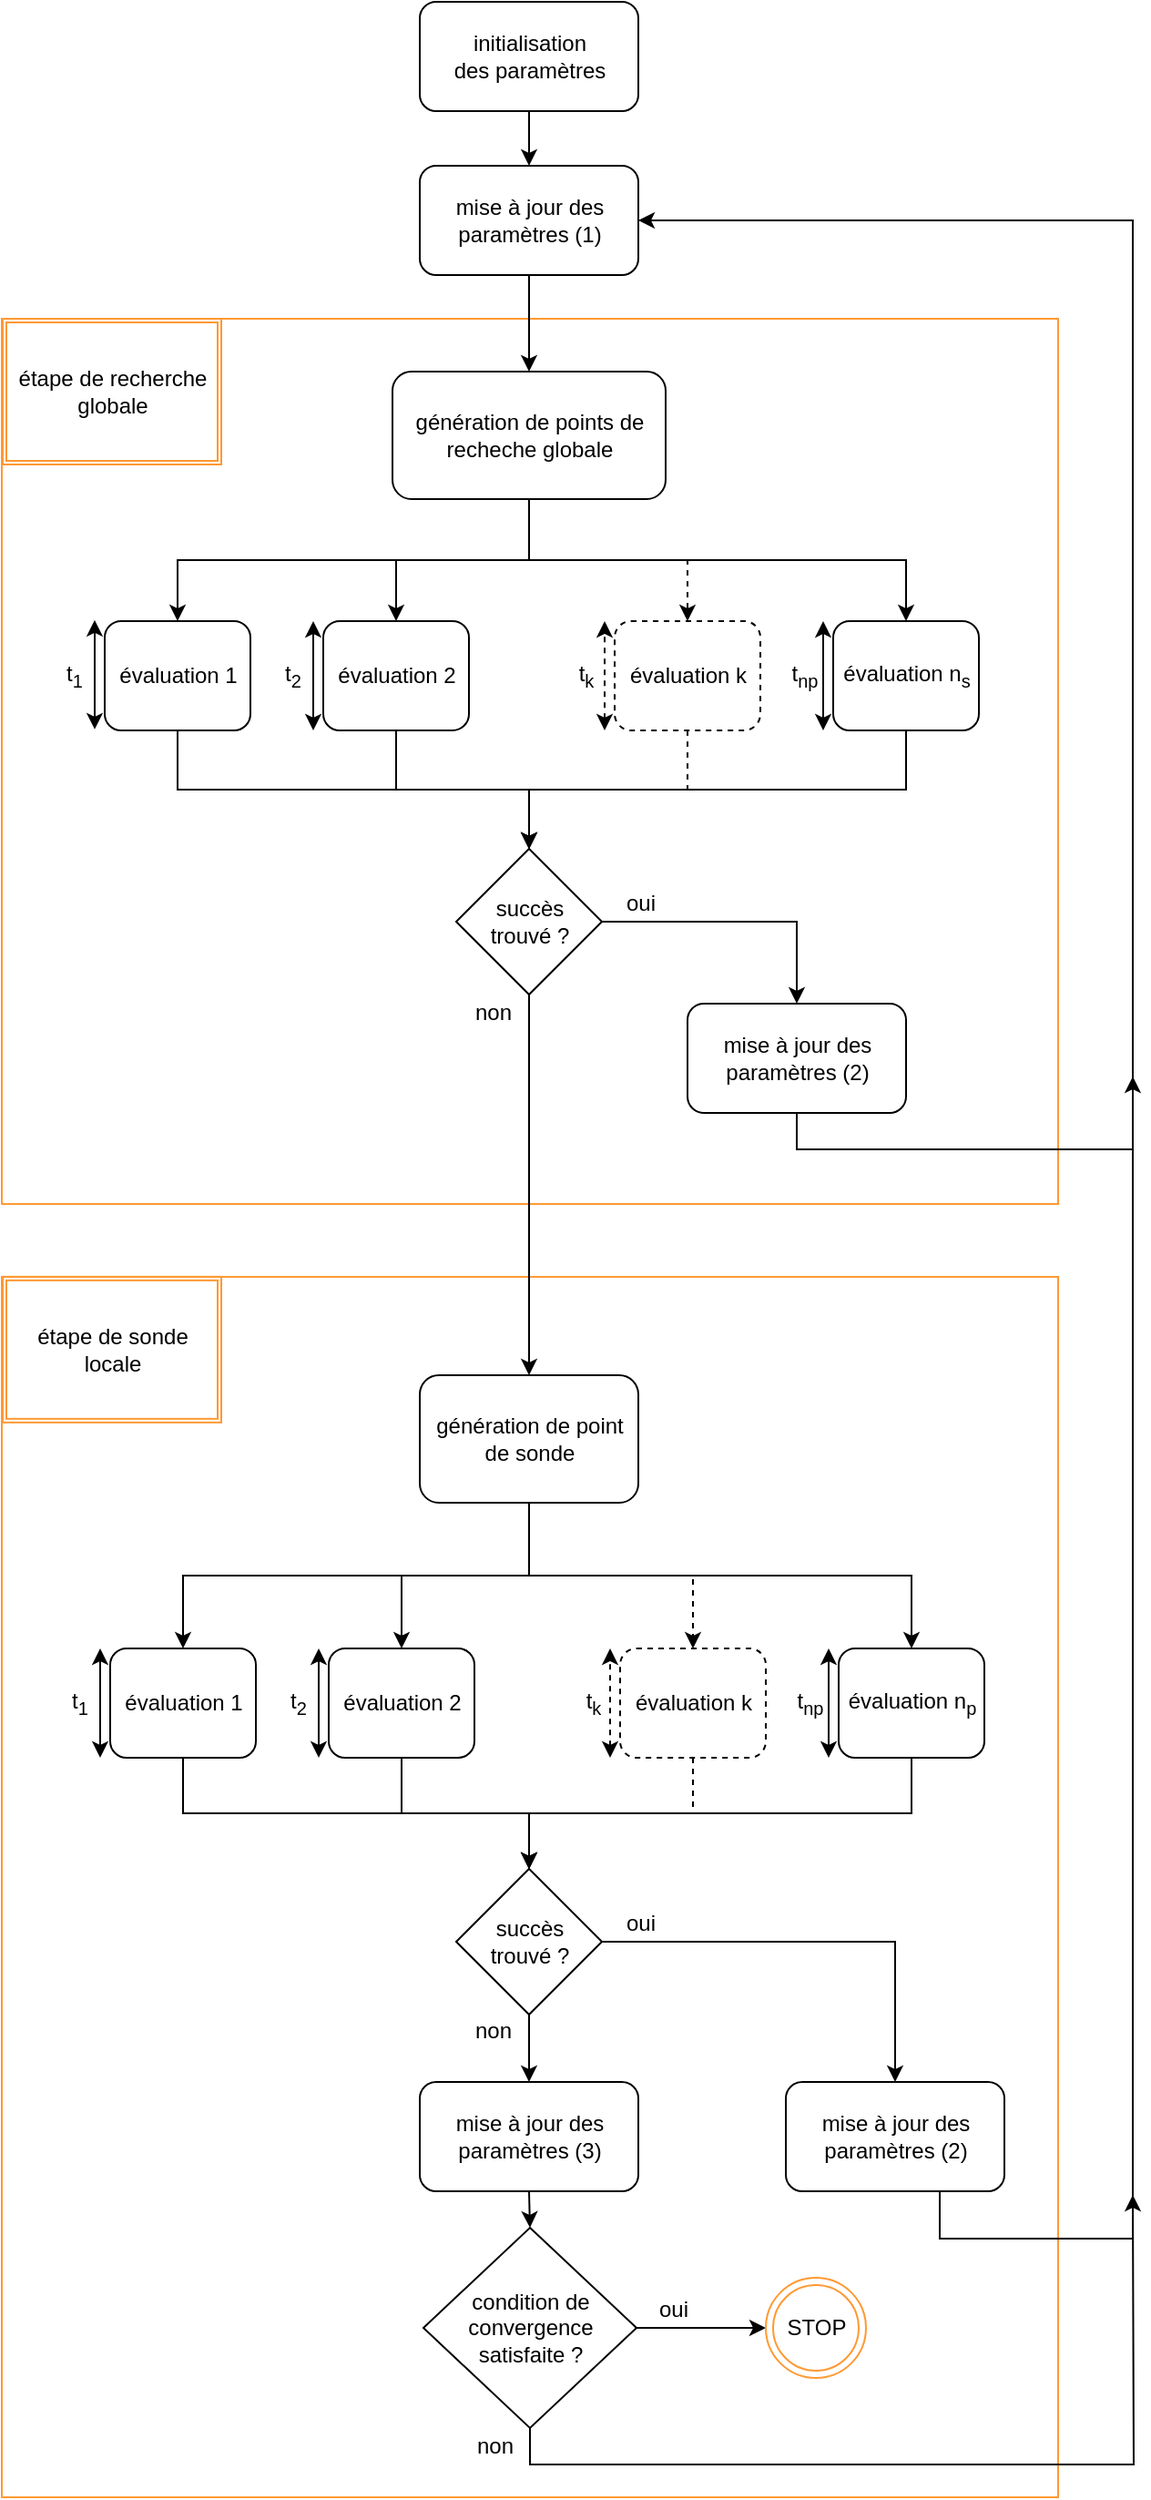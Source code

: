 <mxfile version="11.3.0" type="device" pages="1"><diagram id="hAufWcUh5G9-HBnIqHez" name="Page-1"><mxGraphModel dx="2011" dy="989" grid="1" gridSize="10" guides="1" tooltips="1" connect="1" arrows="1" fold="1" page="1" pageScale="1" pageWidth="827" pageHeight="1169" math="0" shadow="0"><root><mxCell id="0"/><mxCell id="1" parent="0"/><mxCell id="JxIJsmf_BbPx0V0OcOK_-111" value="" style="rounded=1;whiteSpace=wrap;html=1;strokeColor=#FF9933;fillColor=none;arcSize=0;" vertex="1" parent="1"><mxGeometry x="109" y="730" width="580" height="670" as="geometry"/></mxCell><mxCell id="JxIJsmf_BbPx0V0OcOK_-110" value="" style="rounded=1;whiteSpace=wrap;html=1;strokeColor=#FF9933;fillColor=none;arcSize=0;" vertex="1" parent="1"><mxGeometry x="109" y="204" width="580" height="486" as="geometry"/></mxCell><mxCell id="JxIJsmf_BbPx0V0OcOK_-3" style="edgeStyle=orthogonalEdgeStyle;rounded=0;orthogonalLoop=1;jettySize=auto;html=1;exitX=0.5;exitY=1;exitDx=0;exitDy=0;" edge="1" parent="1" source="JxIJsmf_BbPx0V0OcOK_-1" target="JxIJsmf_BbPx0V0OcOK_-2"><mxGeometry relative="1" as="geometry"/></mxCell><mxCell id="JxIJsmf_BbPx0V0OcOK_-5" style="edgeStyle=orthogonalEdgeStyle;rounded=0;orthogonalLoop=1;jettySize=auto;html=1;exitX=0.5;exitY=1;exitDx=0;exitDy=0;entryX=0.5;entryY=0;entryDx=0;entryDy=0;" edge="1" parent="1" source="JxIJsmf_BbPx0V0OcOK_-1" target="JxIJsmf_BbPx0V0OcOK_-4"><mxGeometry relative="1" as="geometry"/></mxCell><mxCell id="JxIJsmf_BbPx0V0OcOK_-7" style="edgeStyle=orthogonalEdgeStyle;rounded=0;orthogonalLoop=1;jettySize=auto;html=1;exitX=0.5;exitY=1;exitDx=0;exitDy=0;entryX=0.5;entryY=0;entryDx=0;entryDy=0;" edge="1" parent="1" source="JxIJsmf_BbPx0V0OcOK_-1" target="JxIJsmf_BbPx0V0OcOK_-6"><mxGeometry relative="1" as="geometry"/></mxCell><mxCell id="JxIJsmf_BbPx0V0OcOK_-9" style="edgeStyle=orthogonalEdgeStyle;rounded=0;orthogonalLoop=1;jettySize=auto;html=1;exitX=0.5;exitY=1;exitDx=0;exitDy=0;entryX=0.5;entryY=0;entryDx=0;entryDy=0;dashed=1;" edge="1" parent="1" source="JxIJsmf_BbPx0V0OcOK_-1" target="JxIJsmf_BbPx0V0OcOK_-8"><mxGeometry relative="1" as="geometry"/></mxCell><mxCell id="JxIJsmf_BbPx0V0OcOK_-1" value="génération de points de recheche globale" style="rounded=1;whiteSpace=wrap;html=1;" vertex="1" parent="1"><mxGeometry x="323.5" y="233" width="150" height="70" as="geometry"/></mxCell><mxCell id="JxIJsmf_BbPx0V0OcOK_-11" style="edgeStyle=orthogonalEdgeStyle;rounded=0;orthogonalLoop=1;jettySize=auto;html=1;exitX=0.5;exitY=1;exitDx=0;exitDy=0;entryX=0.5;entryY=0;entryDx=0;entryDy=0;" edge="1" parent="1" source="JxIJsmf_BbPx0V0OcOK_-2" target="JxIJsmf_BbPx0V0OcOK_-10"><mxGeometry relative="1" as="geometry"/></mxCell><mxCell id="JxIJsmf_BbPx0V0OcOK_-2" value="évaluation 1 " style="rounded=1;whiteSpace=wrap;html=1;" vertex="1" parent="1"><mxGeometry x="165.5" y="370" width="80" height="60" as="geometry"/></mxCell><mxCell id="JxIJsmf_BbPx0V0OcOK_-13" style="edgeStyle=orthogonalEdgeStyle;rounded=0;orthogonalLoop=1;jettySize=auto;html=1;exitX=0.5;exitY=1;exitDx=0;exitDy=0;entryX=0.5;entryY=0;entryDx=0;entryDy=0;" edge="1" parent="1" source="JxIJsmf_BbPx0V0OcOK_-4" target="JxIJsmf_BbPx0V0OcOK_-10"><mxGeometry relative="1" as="geometry"><mxPoint x="405.5" y="530" as="targetPoint"/></mxGeometry></mxCell><mxCell id="JxIJsmf_BbPx0V0OcOK_-4" value="évaluation 2" style="rounded=1;whiteSpace=wrap;html=1;" vertex="1" parent="1"><mxGeometry x="285.5" y="370" width="80" height="60" as="geometry"/></mxCell><mxCell id="JxIJsmf_BbPx0V0OcOK_-15" style="edgeStyle=orthogonalEdgeStyle;rounded=0;orthogonalLoop=1;jettySize=auto;html=1;exitX=0.5;exitY=1;exitDx=0;exitDy=0;entryX=0.5;entryY=0;entryDx=0;entryDy=0;" edge="1" parent="1" source="JxIJsmf_BbPx0V0OcOK_-6" target="JxIJsmf_BbPx0V0OcOK_-10"><mxGeometry relative="1" as="geometry"/></mxCell><mxCell id="JxIJsmf_BbPx0V0OcOK_-6" value="évaluation n&lt;sub&gt;s&lt;/sub&gt;" style="rounded=1;whiteSpace=wrap;html=1;" vertex="1" parent="1"><mxGeometry x="565.5" y="370" width="80" height="60" as="geometry"/></mxCell><mxCell id="JxIJsmf_BbPx0V0OcOK_-14" style="edgeStyle=orthogonalEdgeStyle;rounded=0;orthogonalLoop=1;jettySize=auto;html=1;exitX=0.5;exitY=1;exitDx=0;exitDy=0;entryX=0.5;entryY=0;entryDx=0;entryDy=0;dashed=1;" edge="1" parent="1" source="JxIJsmf_BbPx0V0OcOK_-8" target="JxIJsmf_BbPx0V0OcOK_-10"><mxGeometry relative="1" as="geometry"/></mxCell><mxCell id="JxIJsmf_BbPx0V0OcOK_-8" value="&lt;font face=&quot;Helvetica&quot;&gt;évaluation k&lt;/font&gt;" style="rounded=1;whiteSpace=wrap;html=1;dashed=1;fontFamily=latex;" vertex="1" parent="1"><mxGeometry x="445.5" y="370" width="80" height="60" as="geometry"/></mxCell><mxCell id="JxIJsmf_BbPx0V0OcOK_-26" style="edgeStyle=orthogonalEdgeStyle;rounded=0;orthogonalLoop=1;jettySize=auto;html=1;exitX=0.5;exitY=1;exitDx=0;exitDy=0;" edge="1" parent="1" source="JxIJsmf_BbPx0V0OcOK_-10" target="JxIJsmf_BbPx0V0OcOK_-21"><mxGeometry relative="1" as="geometry"/></mxCell><mxCell id="JxIJsmf_BbPx0V0OcOK_-62" style="edgeStyle=orthogonalEdgeStyle;rounded=0;orthogonalLoop=1;jettySize=auto;html=1;exitX=1;exitY=0.5;exitDx=0;exitDy=0;" edge="1" parent="1" source="JxIJsmf_BbPx0V0OcOK_-10" target="JxIJsmf_BbPx0V0OcOK_-52"><mxGeometry relative="1" as="geometry"/></mxCell><mxCell id="JxIJsmf_BbPx0V0OcOK_-10" value="&lt;div&gt;succès &lt;br&gt;&lt;/div&gt;&lt;div&gt;trouvé ?&lt;/div&gt;" style="rhombus;whiteSpace=wrap;html=1;" vertex="1" parent="1"><mxGeometry x="358.5" y="495" width="80" height="80" as="geometry"/></mxCell><mxCell id="JxIJsmf_BbPx0V0OcOK_-17" style="edgeStyle=orthogonalEdgeStyle;rounded=0;orthogonalLoop=1;jettySize=auto;html=1;exitX=0.5;exitY=1;exitDx=0;exitDy=0;" edge="1" parent="1" source="JxIJsmf_BbPx0V0OcOK_-21" target="JxIJsmf_BbPx0V0OcOK_-22"><mxGeometry relative="1" as="geometry"/></mxCell><mxCell id="JxIJsmf_BbPx0V0OcOK_-18" style="edgeStyle=orthogonalEdgeStyle;rounded=0;orthogonalLoop=1;jettySize=auto;html=1;exitX=0.5;exitY=1;exitDx=0;exitDy=0;entryX=0.5;entryY=0;entryDx=0;entryDy=0;" edge="1" parent="1" source="JxIJsmf_BbPx0V0OcOK_-21" target="JxIJsmf_BbPx0V0OcOK_-23"><mxGeometry relative="1" as="geometry"/></mxCell><mxCell id="JxIJsmf_BbPx0V0OcOK_-19" style="edgeStyle=orthogonalEdgeStyle;rounded=0;orthogonalLoop=1;jettySize=auto;html=1;exitX=0.5;exitY=1;exitDx=0;exitDy=0;entryX=0.5;entryY=0;entryDx=0;entryDy=0;" edge="1" parent="1" source="JxIJsmf_BbPx0V0OcOK_-21" target="JxIJsmf_BbPx0V0OcOK_-24"><mxGeometry relative="1" as="geometry"/></mxCell><mxCell id="JxIJsmf_BbPx0V0OcOK_-20" style="edgeStyle=orthogonalEdgeStyle;rounded=0;orthogonalLoop=1;jettySize=auto;html=1;exitX=0.5;exitY=1;exitDx=0;exitDy=0;entryX=0.5;entryY=0;entryDx=0;entryDy=0;dashed=1;" edge="1" parent="1" source="JxIJsmf_BbPx0V0OcOK_-21" target="JxIJsmf_BbPx0V0OcOK_-25"><mxGeometry relative="1" as="geometry"/></mxCell><mxCell id="JxIJsmf_BbPx0V0OcOK_-21" value="&lt;div&gt;génération de point de sonde&lt;br&gt;&lt;/div&gt;" style="rounded=1;whiteSpace=wrap;html=1;" vertex="1" parent="1"><mxGeometry x="338.5" y="784" width="120" height="70" as="geometry"/></mxCell><mxCell id="JxIJsmf_BbPx0V0OcOK_-40" style="edgeStyle=orthogonalEdgeStyle;rounded=0;orthogonalLoop=1;jettySize=auto;html=1;exitX=0.5;exitY=1;exitDx=0;exitDy=0;entryX=0.5;entryY=0;entryDx=0;entryDy=0;" edge="1" parent="1" source="JxIJsmf_BbPx0V0OcOK_-22" target="JxIJsmf_BbPx0V0OcOK_-38"><mxGeometry relative="1" as="geometry"/></mxCell><mxCell id="JxIJsmf_BbPx0V0OcOK_-22" value="évaluation 1 " style="rounded=1;whiteSpace=wrap;html=1;" vertex="1" parent="1"><mxGeometry x="168.5" y="934" width="80" height="60" as="geometry"/></mxCell><mxCell id="JxIJsmf_BbPx0V0OcOK_-41" style="edgeStyle=orthogonalEdgeStyle;rounded=0;orthogonalLoop=1;jettySize=auto;html=1;exitX=0.5;exitY=1;exitDx=0;exitDy=0;entryX=0.5;entryY=0;entryDx=0;entryDy=0;" edge="1" parent="1" source="JxIJsmf_BbPx0V0OcOK_-23" target="JxIJsmf_BbPx0V0OcOK_-38"><mxGeometry relative="1" as="geometry"><mxPoint x="395.5" y="1054" as="targetPoint"/></mxGeometry></mxCell><mxCell id="JxIJsmf_BbPx0V0OcOK_-23" value="évaluation 2" style="rounded=1;whiteSpace=wrap;html=1;" vertex="1" parent="1"><mxGeometry x="288.5" y="934" width="80" height="60" as="geometry"/></mxCell><mxCell id="JxIJsmf_BbPx0V0OcOK_-43" style="edgeStyle=orthogonalEdgeStyle;rounded=0;orthogonalLoop=1;jettySize=auto;html=1;exitX=0.5;exitY=1;exitDx=0;exitDy=0;entryX=0.5;entryY=0;entryDx=0;entryDy=0;" edge="1" parent="1" source="JxIJsmf_BbPx0V0OcOK_-24" target="JxIJsmf_BbPx0V0OcOK_-38"><mxGeometry relative="1" as="geometry"><mxPoint x="395.5" y="1054" as="targetPoint"/></mxGeometry></mxCell><mxCell id="JxIJsmf_BbPx0V0OcOK_-24" value="évaluation n&lt;sub&gt;p&lt;/sub&gt;" style="rounded=1;whiteSpace=wrap;html=1;" vertex="1" parent="1"><mxGeometry x="568.5" y="934" width="80" height="60" as="geometry"/></mxCell><mxCell id="JxIJsmf_BbPx0V0OcOK_-42" style="edgeStyle=orthogonalEdgeStyle;rounded=0;orthogonalLoop=1;jettySize=auto;html=1;exitX=0.5;exitY=1;exitDx=0;exitDy=0;entryX=0.5;entryY=0;entryDx=0;entryDy=0;dashed=1;" edge="1" parent="1" source="JxIJsmf_BbPx0V0OcOK_-25" target="JxIJsmf_BbPx0V0OcOK_-38"><mxGeometry relative="1" as="geometry"/></mxCell><mxCell id="JxIJsmf_BbPx0V0OcOK_-25" value="&lt;font face=&quot;Helvetica&quot;&gt;évaluation k&lt;/font&gt;" style="rounded=1;whiteSpace=wrap;html=1;dashed=1;fontFamily=latex;" vertex="1" parent="1"><mxGeometry x="448.5" y="934" width="80" height="60" as="geometry"/></mxCell><mxCell id="JxIJsmf_BbPx0V0OcOK_-83" style="edgeStyle=orthogonalEdgeStyle;rounded=0;orthogonalLoop=1;jettySize=auto;html=1;exitX=0.5;exitY=1;exitDx=0;exitDy=0;entryX=0.5;entryY=0;entryDx=0;entryDy=0;" edge="1" parent="1" source="JxIJsmf_BbPx0V0OcOK_-27" target="JxIJsmf_BbPx0V0OcOK_-57"><mxGeometry relative="1" as="geometry"/></mxCell><mxCell id="JxIJsmf_BbPx0V0OcOK_-27" value="&lt;div&gt;initialisation&lt;/div&gt;&lt;div&gt;des paramètres&lt;br&gt;&lt;/div&gt;" style="rounded=1;whiteSpace=wrap;html=1;" vertex="1" parent="1"><mxGeometry x="338.5" y="30" width="120" height="60" as="geometry"/></mxCell><mxCell id="JxIJsmf_BbPx0V0OcOK_-36" value="non" style="text;html=1;strokeColor=none;fillColor=none;align=center;verticalAlign=middle;whiteSpace=wrap;rounded=0;" vertex="1" parent="1"><mxGeometry x="358.5" y="575" width="40" height="20" as="geometry"/></mxCell><mxCell id="JxIJsmf_BbPx0V0OcOK_-71" style="edgeStyle=orthogonalEdgeStyle;rounded=0;orthogonalLoop=1;jettySize=auto;html=1;exitX=1;exitY=0.5;exitDx=0;exitDy=0;entryX=0.5;entryY=0;entryDx=0;entryDy=0;" edge="1" parent="1" source="JxIJsmf_BbPx0V0OcOK_-38" target="JxIJsmf_BbPx0V0OcOK_-69"><mxGeometry relative="1" as="geometry"/></mxCell><mxCell id="JxIJsmf_BbPx0V0OcOK_-72" style="edgeStyle=orthogonalEdgeStyle;rounded=0;orthogonalLoop=1;jettySize=auto;html=1;exitX=0.5;exitY=1;exitDx=0;exitDy=0;entryX=0.5;entryY=0;entryDx=0;entryDy=0;" edge="1" parent="1" source="JxIJsmf_BbPx0V0OcOK_-38" target="JxIJsmf_BbPx0V0OcOK_-51"><mxGeometry relative="1" as="geometry"/></mxCell><mxCell id="JxIJsmf_BbPx0V0OcOK_-38" value="&lt;div&gt;succès &lt;br&gt;&lt;/div&gt;&lt;div&gt;trouvé ?&lt;/div&gt;" style="rhombus;whiteSpace=wrap;html=1;" vertex="1" parent="1"><mxGeometry x="358.5" y="1055" width="80" height="80" as="geometry"/></mxCell><mxCell id="JxIJsmf_BbPx0V0OcOK_-48" value="oui" style="text;html=1;strokeColor=none;fillColor=none;align=center;verticalAlign=middle;whiteSpace=wrap;rounded=0;" vertex="1" parent="1"><mxGeometry x="439.5" y="1075" width="40" height="20" as="geometry"/></mxCell><mxCell id="JxIJsmf_BbPx0V0OcOK_-76" style="edgeStyle=orthogonalEdgeStyle;rounded=0;orthogonalLoop=1;jettySize=auto;html=1;exitX=1;exitY=0.5;exitDx=0;exitDy=0;entryX=0;entryY=0.5;entryDx=0;entryDy=0;" edge="1" parent="1" source="JxIJsmf_BbPx0V0OcOK_-50" target="JxIJsmf_BbPx0V0OcOK_-75"><mxGeometry relative="1" as="geometry"/></mxCell><mxCell id="JxIJsmf_BbPx0V0OcOK_-98" style="edgeStyle=orthogonalEdgeStyle;rounded=0;orthogonalLoop=1;jettySize=auto;html=1;exitX=0.5;exitY=1;exitDx=0;exitDy=0;" edge="1" parent="1" source="JxIJsmf_BbPx0V0OcOK_-50"><mxGeometry relative="1" as="geometry"><mxPoint x="730" y="1234" as="targetPoint"/></mxGeometry></mxCell><mxCell id="JxIJsmf_BbPx0V0OcOK_-50" value="condition de convergence satisfaite ?" style="rhombus;whiteSpace=wrap;html=1;" vertex="1" parent="1"><mxGeometry x="340.5" y="1252" width="117" height="110" as="geometry"/></mxCell><mxCell id="JxIJsmf_BbPx0V0OcOK_-77" style="edgeStyle=orthogonalEdgeStyle;rounded=0;orthogonalLoop=1;jettySize=auto;html=1;exitX=0.5;exitY=1;exitDx=0;exitDy=0;entryX=0.5;entryY=0;entryDx=0;entryDy=0;" edge="1" parent="1" source="JxIJsmf_BbPx0V0OcOK_-51" target="JxIJsmf_BbPx0V0OcOK_-50"><mxGeometry relative="1" as="geometry"/></mxCell><mxCell id="JxIJsmf_BbPx0V0OcOK_-51" value="mise à jour des paramètres (3)" style="rounded=1;whiteSpace=wrap;html=1;fillColor=none;" vertex="1" parent="1"><mxGeometry x="338.5" y="1172" width="120" height="60" as="geometry"/></mxCell><mxCell id="JxIJsmf_BbPx0V0OcOK_-88" style="edgeStyle=orthogonalEdgeStyle;rounded=0;orthogonalLoop=1;jettySize=auto;html=1;exitX=0.5;exitY=1;exitDx=0;exitDy=0;entryX=1;entryY=0.5;entryDx=0;entryDy=0;" edge="1" parent="1" source="JxIJsmf_BbPx0V0OcOK_-52" target="JxIJsmf_BbPx0V0OcOK_-57"><mxGeometry relative="1" as="geometry"><Array as="points"><mxPoint x="546" y="660"/><mxPoint x="730" y="660"/><mxPoint x="730" y="150"/></Array></mxGeometry></mxCell><mxCell id="JxIJsmf_BbPx0V0OcOK_-52" value="mise à jour des paramètres (2)" style="rounded=1;whiteSpace=wrap;html=1;fillColor=none;" vertex="1" parent="1"><mxGeometry x="485.5" y="580" width="120" height="60" as="geometry"/></mxCell><mxCell id="JxIJsmf_BbPx0V0OcOK_-59" style="edgeStyle=orthogonalEdgeStyle;rounded=0;orthogonalLoop=1;jettySize=auto;html=1;exitX=0.5;exitY=1;exitDx=0;exitDy=0;entryX=0.5;entryY=0;entryDx=0;entryDy=0;" edge="1" parent="1" source="JxIJsmf_BbPx0V0OcOK_-57" target="JxIJsmf_BbPx0V0OcOK_-1"><mxGeometry relative="1" as="geometry"/></mxCell><mxCell id="JxIJsmf_BbPx0V0OcOK_-57" value="mise à jour des paramètres (1)" style="rounded=1;whiteSpace=wrap;html=1;" vertex="1" parent="1"><mxGeometry x="338.5" y="120" width="120" height="60" as="geometry"/></mxCell><mxCell id="JxIJsmf_BbPx0V0OcOK_-67" value="oui" style="text;html=1;strokeColor=none;fillColor=none;align=center;verticalAlign=middle;whiteSpace=wrap;rounded=0;" vertex="1" parent="1"><mxGeometry x="439.5" y="515" width="40" height="20" as="geometry"/></mxCell><mxCell id="JxIJsmf_BbPx0V0OcOK_-87" style="edgeStyle=orthogonalEdgeStyle;rounded=0;orthogonalLoop=1;jettySize=auto;html=1;exitX=0.5;exitY=1;exitDx=0;exitDy=0;" edge="1" parent="1" source="JxIJsmf_BbPx0V0OcOK_-69"><mxGeometry relative="1" as="geometry"><mxPoint x="730" y="620" as="targetPoint"/><Array as="points"><mxPoint x="624" y="1258"/><mxPoint x="730" y="1258"/></Array></mxGeometry></mxCell><mxCell id="JxIJsmf_BbPx0V0OcOK_-69" value="mise à jour des paramètres (2)" style="rounded=1;whiteSpace=wrap;html=1;fillColor=none;" vertex="1" parent="1"><mxGeometry x="539.5" y="1172" width="120" height="60" as="geometry"/></mxCell><mxCell id="JxIJsmf_BbPx0V0OcOK_-73" value="non" style="text;html=1;strokeColor=none;fillColor=none;align=center;verticalAlign=middle;whiteSpace=wrap;rounded=0;" vertex="1" parent="1"><mxGeometry x="358.5" y="1134" width="40" height="20" as="geometry"/></mxCell><mxCell id="JxIJsmf_BbPx0V0OcOK_-74" value="oui" style="text;html=1;strokeColor=none;fillColor=none;align=center;verticalAlign=middle;whiteSpace=wrap;rounded=0;" vertex="1" parent="1"><mxGeometry x="457.5" y="1287" width="40" height="20" as="geometry"/></mxCell><mxCell id="JxIJsmf_BbPx0V0OcOK_-75" value="STOP" style="ellipse;shape=doubleEllipse;whiteSpace=wrap;html=1;aspect=fixed;fillColor=none;strokeColor=#FF9933;" vertex="1" parent="1"><mxGeometry x="528.5" y="1279.5" width="55" height="55" as="geometry"/></mxCell><mxCell id="JxIJsmf_BbPx0V0OcOK_-82" value="non" style="text;html=1;strokeColor=none;fillColor=none;align=center;verticalAlign=middle;whiteSpace=wrap;rounded=0;" vertex="1" parent="1"><mxGeometry x="359.5" y="1362" width="40" height="20" as="geometry"/></mxCell><mxCell id="JxIJsmf_BbPx0V0OcOK_-85" value="" style="endArrow=classic;startArrow=classic;html=1;" edge="1" parent="1"><mxGeometry width="50" height="50" relative="1" as="geometry"><mxPoint x="163" y="994" as="sourcePoint"/><mxPoint x="163" y="934" as="targetPoint"/></mxGeometry></mxCell><mxCell id="JxIJsmf_BbPx0V0OcOK_-91" value="" style="endArrow=classic;startArrow=classic;html=1;" edge="1" parent="1"><mxGeometry width="50" height="50" relative="1" as="geometry"><mxPoint x="283.0" y="994" as="sourcePoint"/><mxPoint x="283.0" y="934.0" as="targetPoint"/></mxGeometry></mxCell><mxCell id="JxIJsmf_BbPx0V0OcOK_-92" value="" style="endArrow=classic;startArrow=classic;html=1;dashed=1;" edge="1" parent="1"><mxGeometry width="50" height="50" relative="1" as="geometry"><mxPoint x="443" y="994" as="sourcePoint"/><mxPoint x="443" y="934" as="targetPoint"/></mxGeometry></mxCell><mxCell id="JxIJsmf_BbPx0V0OcOK_-93" value="" style="endArrow=classic;startArrow=classic;html=1;" edge="1" parent="1"><mxGeometry width="50" height="50" relative="1" as="geometry"><mxPoint x="563" y="994" as="sourcePoint"/><mxPoint x="563" y="934" as="targetPoint"/></mxGeometry></mxCell><mxCell id="JxIJsmf_BbPx0V0OcOK_-94" value="" style="endArrow=classic;startArrow=classic;html=1;" edge="1" parent="1"><mxGeometry width="50" height="50" relative="1" as="geometry"><mxPoint x="160" y="429.429" as="sourcePoint"/><mxPoint x="160" y="369.429" as="targetPoint"/></mxGeometry></mxCell><mxCell id="JxIJsmf_BbPx0V0OcOK_-95" value="" style="endArrow=classic;startArrow=classic;html=1;" edge="1" parent="1"><mxGeometry width="50" height="50" relative="1" as="geometry"><mxPoint x="280" y="430" as="sourcePoint"/><mxPoint x="280" y="370" as="targetPoint"/></mxGeometry></mxCell><mxCell id="JxIJsmf_BbPx0V0OcOK_-96" value="" style="endArrow=classic;startArrow=classic;html=1;dashed=1;" edge="1" parent="1"><mxGeometry width="50" height="50" relative="1" as="geometry"><mxPoint x="440" y="430" as="sourcePoint"/><mxPoint x="440" y="370" as="targetPoint"/></mxGeometry></mxCell><mxCell id="JxIJsmf_BbPx0V0OcOK_-97" value="" style="endArrow=classic;startArrow=classic;html=1;" edge="1" parent="1"><mxGeometry width="50" height="50" relative="1" as="geometry"><mxPoint x="560" y="430" as="sourcePoint"/><mxPoint x="560" y="370" as="targetPoint"/></mxGeometry></mxCell><mxCell id="JxIJsmf_BbPx0V0OcOK_-99" value="t&lt;sub&gt;1&lt;/sub&gt;" style="text;html=1;strokeColor=none;fillColor=none;align=center;verticalAlign=middle;whiteSpace=wrap;rounded=0;" vertex="1" parent="1"><mxGeometry x="142" y="954" width="20" height="20" as="geometry"/></mxCell><mxCell id="JxIJsmf_BbPx0V0OcOK_-100" value="t&lt;sub&gt;2&lt;/sub&gt;" style="text;html=1;strokeColor=none;fillColor=none;align=center;verticalAlign=middle;whiteSpace=wrap;rounded=0;" vertex="1" parent="1"><mxGeometry x="262" y="954" width="20" height="20" as="geometry"/></mxCell><mxCell id="JxIJsmf_BbPx0V0OcOK_-101" value="t&lt;sub&gt;k&lt;/sub&gt;" style="text;html=1;strokeColor=none;fillColor=none;align=center;verticalAlign=middle;whiteSpace=wrap;rounded=0;" vertex="1" parent="1"><mxGeometry x="423.5" y="954" width="20" height="20" as="geometry"/></mxCell><mxCell id="JxIJsmf_BbPx0V0OcOK_-102" value="t&lt;sub&gt;np&lt;/sub&gt;" style="text;html=1;strokeColor=none;fillColor=none;align=center;verticalAlign=middle;whiteSpace=wrap;rounded=0;" vertex="1" parent="1"><mxGeometry x="542.5" y="954" width="20" height="20" as="geometry"/></mxCell><mxCell id="JxIJsmf_BbPx0V0OcOK_-103" value="t&lt;sub&gt;1&lt;/sub&gt;" style="text;html=1;strokeColor=none;fillColor=none;align=center;verticalAlign=middle;whiteSpace=wrap;rounded=0;" vertex="1" parent="1"><mxGeometry x="139" y="389.929" width="20" height="20" as="geometry"/></mxCell><mxCell id="JxIJsmf_BbPx0V0OcOK_-104" value="t&lt;sub&gt;2&lt;/sub&gt;" style="text;html=1;strokeColor=none;fillColor=none;align=center;verticalAlign=middle;whiteSpace=wrap;rounded=0;" vertex="1" parent="1"><mxGeometry x="259" y="389.929" width="20" height="20" as="geometry"/></mxCell><mxCell id="JxIJsmf_BbPx0V0OcOK_-105" value="t&lt;sub&gt;k&lt;/sub&gt;" style="text;html=1;strokeColor=none;fillColor=none;align=center;verticalAlign=middle;whiteSpace=wrap;rounded=0;" vertex="1" parent="1"><mxGeometry x="419.5" y="389.929" width="20" height="20" as="geometry"/></mxCell><mxCell id="JxIJsmf_BbPx0V0OcOK_-106" value="t&lt;sub&gt;np&lt;/sub&gt;" style="text;html=1;strokeColor=none;fillColor=none;align=center;verticalAlign=middle;whiteSpace=wrap;rounded=0;" vertex="1" parent="1"><mxGeometry x="539.5" y="389.929" width="20" height="20" as="geometry"/></mxCell><mxCell id="JxIJsmf_BbPx0V0OcOK_-112" value="étape de recherche globale" style="shape=ext;double=1;rounded=1;whiteSpace=wrap;html=1;strokeColor=#FF9933;fillColor=none;arcSize=0;" vertex="1" parent="1"><mxGeometry x="109.5" y="204" width="120" height="80" as="geometry"/></mxCell><mxCell id="JxIJsmf_BbPx0V0OcOK_-113" value="étape de sonde locale" style="shape=ext;double=1;rounded=1;whiteSpace=wrap;html=1;strokeColor=#FF9933;fillColor=none;arcSize=0;" vertex="1" parent="1"><mxGeometry x="109.5" y="729.929" width="120" height="80" as="geometry"/></mxCell></root></mxGraphModel></diagram></mxfile>